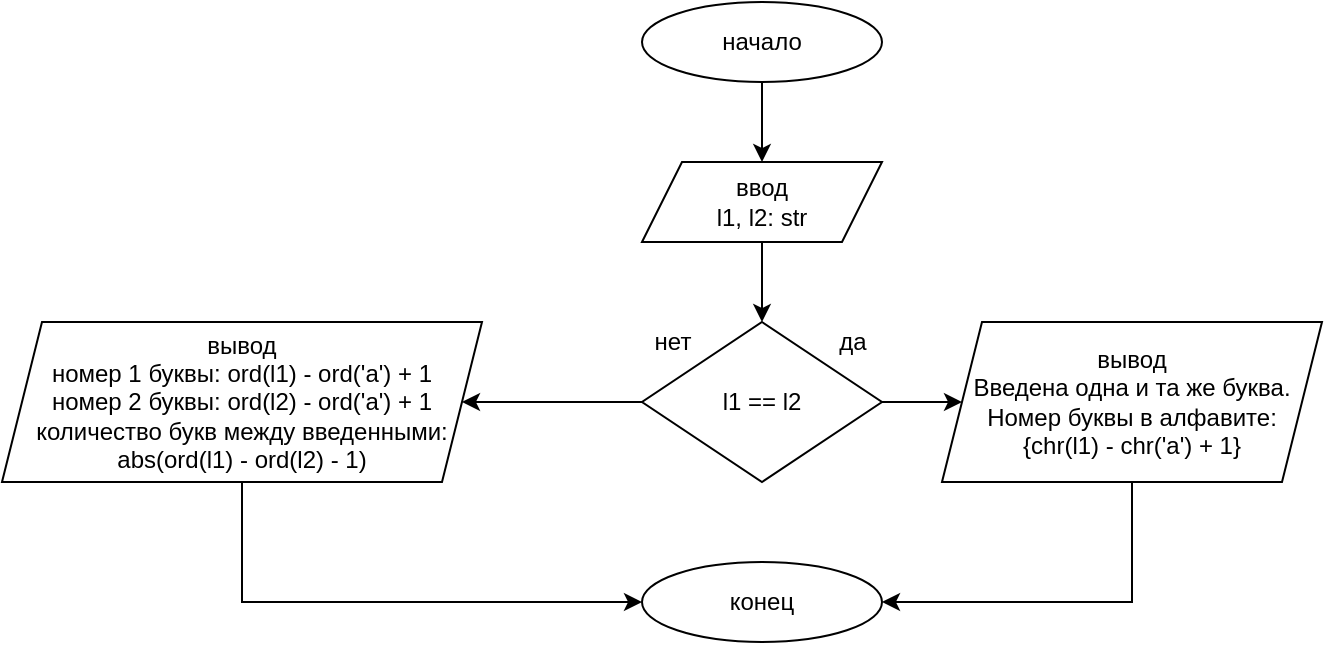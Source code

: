 <mxfile version="14.6.13" type="device"><diagram id="bNeLiLSPqZiwLeQpVPpp" name="Страница 1"><mxGraphModel dx="1008" dy="482" grid="1" gridSize="10" guides="1" tooltips="1" connect="1" arrows="1" fold="1" page="1" pageScale="1" pageWidth="827" pageHeight="1169" math="0" shadow="0"><root><mxCell id="0"/><mxCell id="1" parent="0"/><mxCell id="mU5HfnuaZs_aNYEWRi6E-3" style="edgeStyle=orthogonalEdgeStyle;rounded=0;orthogonalLoop=1;jettySize=auto;html=1;exitX=0.5;exitY=1;exitDx=0;exitDy=0;" parent="1" source="mU5HfnuaZs_aNYEWRi6E-1" target="mU5HfnuaZs_aNYEWRi6E-2" edge="1"><mxGeometry relative="1" as="geometry"/></mxCell><mxCell id="mU5HfnuaZs_aNYEWRi6E-1" value="начало" style="ellipse;whiteSpace=wrap;html=1;" parent="1" vertex="1"><mxGeometry x="360" y="40" width="120" height="40" as="geometry"/></mxCell><mxCell id="mU5HfnuaZs_aNYEWRi6E-8" style="edgeStyle=orthogonalEdgeStyle;rounded=0;orthogonalLoop=1;jettySize=auto;html=1;exitX=0.5;exitY=1;exitDx=0;exitDy=0;" parent="1" source="mU5HfnuaZs_aNYEWRi6E-2" target="mU5HfnuaZs_aNYEWRi6E-5" edge="1"><mxGeometry relative="1" as="geometry"/></mxCell><mxCell id="mU5HfnuaZs_aNYEWRi6E-2" value="ввод&lt;br&gt;l1, l2: str" style="shape=parallelogram;perimeter=parallelogramPerimeter;whiteSpace=wrap;html=1;fixedSize=1;" parent="1" vertex="1"><mxGeometry x="360" y="120" width="120" height="40" as="geometry"/></mxCell><mxCell id="mU5HfnuaZs_aNYEWRi6E-4" value="" style="group" parent="1" vertex="1" connectable="0"><mxGeometry x="360" y="200" width="120" height="80" as="geometry"/></mxCell><mxCell id="mU5HfnuaZs_aNYEWRi6E-5" value="l1 == l2" style="rhombus;whiteSpace=wrap;html=1;" parent="mU5HfnuaZs_aNYEWRi6E-4" vertex="1"><mxGeometry width="120" height="80" as="geometry"/></mxCell><mxCell id="mU5HfnuaZs_aNYEWRi6E-6" value="да" style="text;html=1;align=center;verticalAlign=middle;resizable=0;points=[];autosize=1;strokeColor=none;" parent="mU5HfnuaZs_aNYEWRi6E-4" vertex="1"><mxGeometry x="90" width="30" height="20" as="geometry"/></mxCell><mxCell id="mU5HfnuaZs_aNYEWRi6E-7" value="нет" style="text;html=1;align=center;verticalAlign=middle;resizable=0;points=[];autosize=1;strokeColor=none;" parent="mU5HfnuaZs_aNYEWRi6E-4" vertex="1"><mxGeometry width="30" height="20" as="geometry"/></mxCell><mxCell id="x6ZR8SEV0qd2Yx95Ib3Z-5" style="edgeStyle=orthogonalEdgeStyle;rounded=0;orthogonalLoop=1;jettySize=auto;html=1;exitX=0.5;exitY=1;exitDx=0;exitDy=0;entryX=1;entryY=0.5;entryDx=0;entryDy=0;" edge="1" parent="1" source="mU5HfnuaZs_aNYEWRi6E-9" target="x6ZR8SEV0qd2Yx95Ib3Z-4"><mxGeometry relative="1" as="geometry"/></mxCell><mxCell id="mU5HfnuaZs_aNYEWRi6E-9" value="вывод&lt;br&gt;Введена одна и та же буква.&lt;br&gt;Номер буквы в алфавите:&lt;br&gt;{chr(l1) - chr('a') + 1}" style="shape=parallelogram;perimeter=parallelogramPerimeter;whiteSpace=wrap;html=1;fixedSize=1;" parent="1" vertex="1"><mxGeometry x="510" y="200" width="190" height="80" as="geometry"/></mxCell><mxCell id="mU5HfnuaZs_aNYEWRi6E-10" style="edgeStyle=orthogonalEdgeStyle;rounded=0;orthogonalLoop=1;jettySize=auto;html=1;exitX=1;exitY=0.5;exitDx=0;exitDy=0;" parent="1" source="mU5HfnuaZs_aNYEWRi6E-5" target="mU5HfnuaZs_aNYEWRi6E-9" edge="1"><mxGeometry relative="1" as="geometry"/></mxCell><mxCell id="x6ZR8SEV0qd2Yx95Ib3Z-6" style="edgeStyle=orthogonalEdgeStyle;rounded=0;orthogonalLoop=1;jettySize=auto;html=1;exitX=0.5;exitY=1;exitDx=0;exitDy=0;entryX=0;entryY=0.5;entryDx=0;entryDy=0;" edge="1" parent="1" source="x6ZR8SEV0qd2Yx95Ib3Z-1" target="x6ZR8SEV0qd2Yx95Ib3Z-4"><mxGeometry relative="1" as="geometry"/></mxCell><mxCell id="x6ZR8SEV0qd2Yx95Ib3Z-1" value="вывод&lt;br&gt;номер 1 буквы: ord(l1) - ord('a') + 1&lt;br&gt;номер 2 буквы: ord(l2) - ord('a') + 1&lt;br&gt;количество букв между введенными:&lt;br&gt;abs(ord(l1) - ord(l2) - 1)" style="shape=parallelogram;perimeter=parallelogramPerimeter;whiteSpace=wrap;html=1;fixedSize=1;" vertex="1" parent="1"><mxGeometry x="40" y="200" width="240" height="80" as="geometry"/></mxCell><mxCell id="x6ZR8SEV0qd2Yx95Ib3Z-3" style="edgeStyle=orthogonalEdgeStyle;rounded=0;orthogonalLoop=1;jettySize=auto;html=1;" edge="1" parent="1" source="mU5HfnuaZs_aNYEWRi6E-5" target="x6ZR8SEV0qd2Yx95Ib3Z-1"><mxGeometry relative="1" as="geometry"><mxPoint x="290" y="240" as="targetPoint"/></mxGeometry></mxCell><mxCell id="x6ZR8SEV0qd2Yx95Ib3Z-4" value="конец" style="ellipse;whiteSpace=wrap;html=1;" vertex="1" parent="1"><mxGeometry x="360" y="320" width="120" height="40" as="geometry"/></mxCell></root></mxGraphModel></diagram></mxfile>